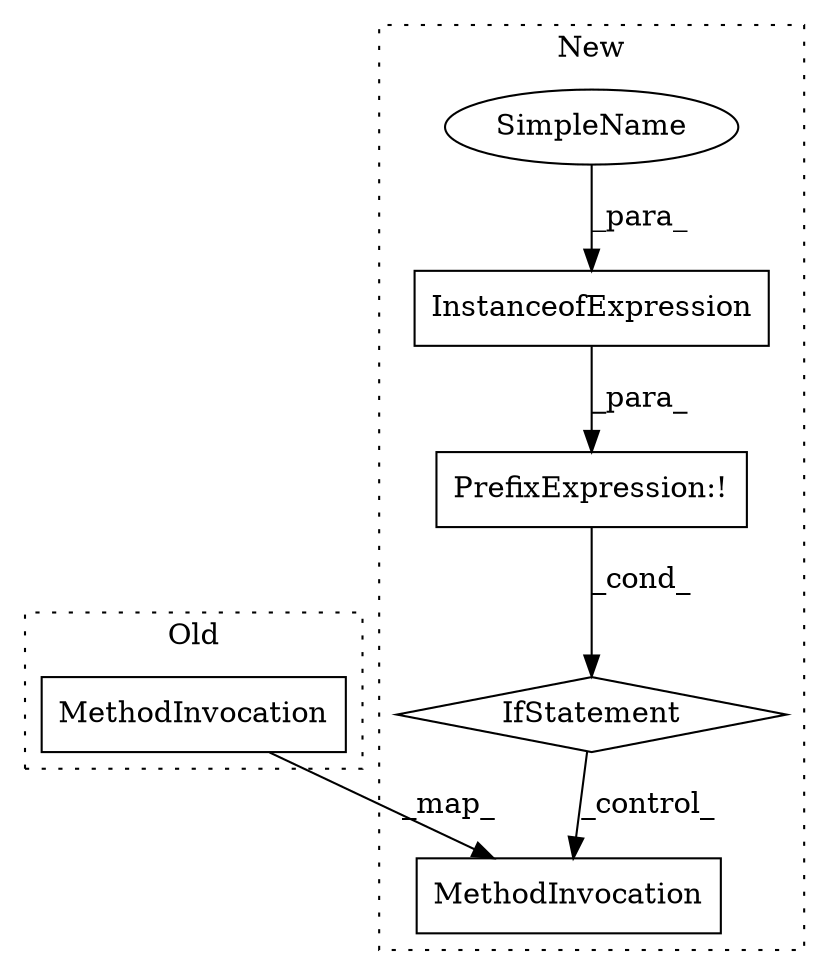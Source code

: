 digraph G {
subgraph cluster0 {
3 [label="MethodInvocation" a="32" s="26648,26746" l="4,1" shape="box"];
label = "Old";
style="dotted";
}
subgraph cluster1 {
1 [label="IfStatement" a="25" s="27445,27482" l="4,2" shape="diamond"];
2 [label="MethodInvocation" a="32" s="27503,27603" l="4,1" shape="box"];
4 [label="SimpleName" a="42" s="27451" l="7" shape="ellipse"];
5 [label="InstanceofExpression" a="62" s="27458" l="12" shape="box"];
6 [label="PrefixExpression:!" a="38" s="27449" l="1" shape="box"];
label = "New";
style="dotted";
}
1 -> 2 [label="_control_"];
3 -> 2 [label="_map_"];
4 -> 5 [label="_para_"];
5 -> 6 [label="_para_"];
6 -> 1 [label="_cond_"];
}